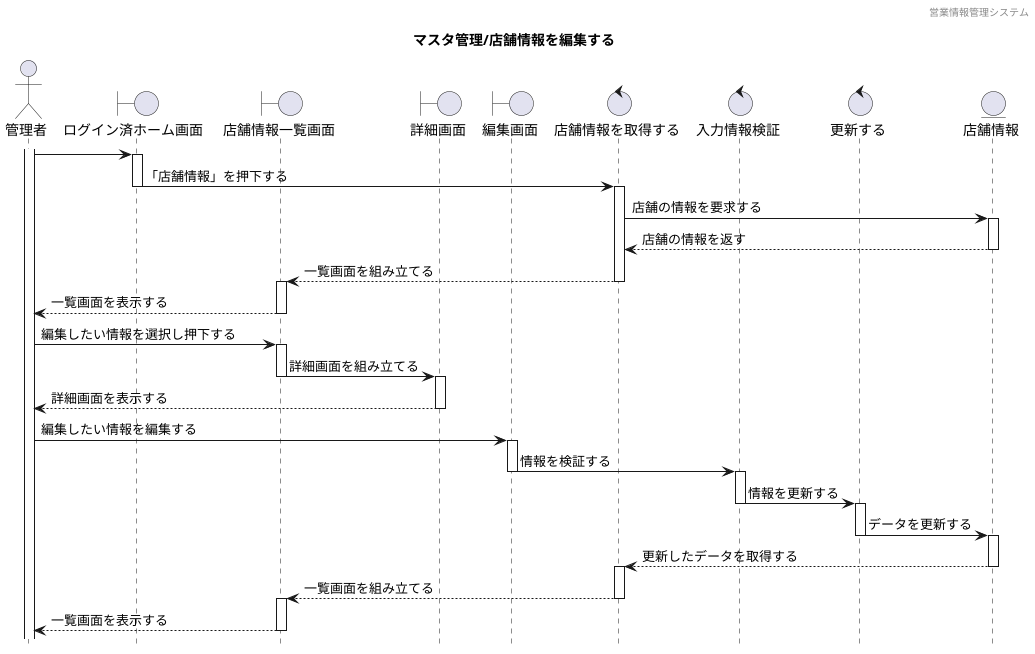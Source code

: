 @startuml sequence

hide footbox
header 営業情報管理システム
title マスタ管理/店舗情報を編集する

' actor "" as
actor "管理者" as a1

' boundary "" as 
boundary "ログイン済ホーム画面 " as b1
boundary "店舗情報一覧画面" as b2
boundary "詳細画面" as b3
boundary "編集画面" as b4

' control "" as 
control "店舗情報を取得する" as c1
control "入力情報検証" as c2
control "更新する" as c3

' entity "" as
entity "店舗情報" as e1

activate a1 
a1 -> b1 :
activate b1
b1 -> c1 :「店舗情報」を押下する
deactivate b1

activate c1
c1 -> e1 :店舗の情報を要求する
activate e1
e1 --> c1 :店舗の情報を返す
deactivate e1
c1 --> b2 : 一覧画面を組み立てる
deactivate c1

activate b2 
b2 --> a1 :一覧画面を表示する
deactivate b2


a1 ->b2 : 編集したい情報を選択し押下する
activate b2
b2 -> b3 : 詳細画面を組み立てる
deactivate b2

activate b3
b3 --> a1 :詳細画面を表示する
deactivate b3


a1 -> b4 :編集したい情報を編集する
activate b4
b4 -> c2 :情報を検証する
deactivate b4

activate c2
c2 -> c3 :情報を更新する
deactivate c2

activate c3
c3 -> e1 :データを更新する
deactivate

activate e1
e1 --> c1 :更新したデータを取得する
deactivate e1

activate c1
c1 --> b2 :一覧画面を組み立てる
deactivate c1

activate b2 
b2  -->  a1 : 一覧画面を表示する
deactivate b2









@enduml